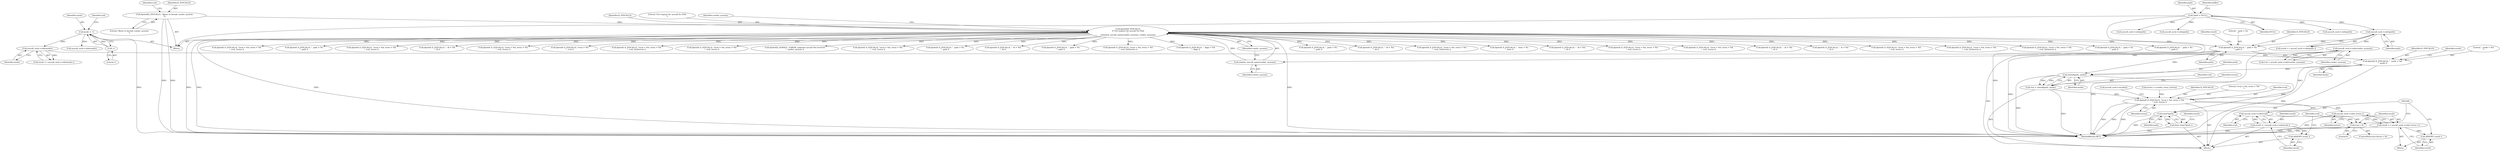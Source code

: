 digraph "0_htcondor_5e5571d1a431eb3c61977b6dd6ec90186ef79867_4@API" {
"1002313" [label="(Call,chmod(path, mode))"];
"1002289" [label="(Call,dprintf( D_SYSCALLS, \"  path = %s\n\", path ))"];
"1000224" [label="(Call,dprintf(D_SYSCALLS,\n\t\t\"Got request for syscall %s (%d)\n\",\n\t\tshadow_syscall_name(condor_sysnum), condor_sysnum))"];
"1000158" [label="(Call,dprintf(D_SYSCALLS, \"About to decode condor_sysnum\n\"))"];
"1000227" [label="(Call,shadow_syscall_name(condor_sysnum))"];
"1000163" [label="(Call,syscall_sock->code(condor_sysnum))"];
"1002285" [label="(Call,syscall_sock->code(path))"];
"1000146" [label="(Call,*path = NULL)"];
"1002299" [label="(Call,dprintf( D_SYSCALLS, \"  mode = %d\n\", mode ))"];
"1002295" [label="(Call,syscall_sock->code(mode))"];
"1000125" [label="(Call,mode = -1)"];
"1000127" [label="(Call,-1)"];
"1002311" [label="(Call,rval = chmod(path, mode))"];
"1002321" [label="(Call,dprintf( D_SYSCALLS, \"\trval = %d, errno = %d\n\", rval, terrno ))"];
"1002329" [label="(Call,syscall_sock->code(rval))"];
"1002327" [label="(Call,result = ( syscall_sock->code(rval) ))"];
"1002331" [label="(Call,ASSERT( result ))"];
"1002334" [label="(Call,rval < 0)"];
"1002340" [label="(Call,syscall_sock->code( terrno ))"];
"1002338" [label="(Call,result = ( syscall_sock->code( terrno ) ))"];
"1002342" [label="(Call,ASSERT( result ))"];
"1002345" [label="(Call,(char*)path)"];
"1002344" [label="(Call,free( (char*)path ))"];
"1002340" [label="(Call,syscall_sock->code( terrno ))"];
"1000637" [label="(Call,dprintf( D_SYSCALLS, \"\trval = %d, errno = %d\n\", rval, terrno ))"];
"1001470" [label="(Call,dprintf( D_SYSCALLS, \"  path = %s\n\", path ))"];
"1000148" [label="(Identifier,NULL)"];
"1000227" [label="(Call,shadow_syscall_name(condor_sysnum))"];
"1002315" [label="(Identifier,mode)"];
"1002299" [label="(Call,dprintf( D_SYSCALLS, \"  mode = %d\n\", mode ))"];
"1002282" [label="(Block,)"];
"1001339" [label="(Call,dprintf( D_SYSCALLS, \"\trval = %d, errno = %d\n\", rval, terrno ))"];
"1002326" [label="(Call,syscall_sock->encode())"];
"1000793" [label="(Call,dprintf( D_SYSCALLS, \"  fd = %d\n\", fd ))"];
"1002304" [label="(Identifier,result)"];
"1000161" [label="(Call,rval = syscall_sock->code(condor_sysnum))"];
"1002313" [label="(Call,chmod(path, mode))"];
"1002317" [label="(Identifier,terrno)"];
"1000374" [label="(Call,dprintf( D_SYSCALLS, \"\trval = %d, errno = %d\n\", rval, terrno ))"];
"1000131" [label="(Identifier,uid)"];
"1000107" [label="(Block,)"];
"1002343" [label="(Identifier,result)"];
"1002337" [label="(Block,)"];
"1002295" [label="(Call,syscall_sock->code(mode))"];
"1002325" [label="(Identifier,terrno)"];
"1002289" [label="(Call,dprintf( D_SYSCALLS, \"  path = %s\n\", path ))"];
"1000147" [label="(Identifier,path)"];
"1001682" [label="(Call,dprintf( D_SYSCALLS, \"\trval = %d\n\", rval ))"];
"1001623" [label="(Call,dprintf( D_SYSCALLS, \"\trval = %d, errno = %d\n\", rval, (int)terrno ))"];
"1002369" [label="(Call,syscall_sock->code(path))"];
"1002329" [label="(Call,syscall_sock->code(rval))"];
"1002211" [label="(Call,syscall_sock->code(path))"];
"1002286" [label="(Identifier,path)"];
"1000589" [label="(Call,dprintf( D_SYSCALLS, \"\trval = %d, errno = %d\n\", rval, terrno ))"];
"1002316" [label="(Call,terrno = (condor_errno_t)errno)"];
"1002463" [label="(Call,dprintf(D_ALWAYS, \"ERROR: unknown syscall %d received\n\", condor_sysnum ))"];
"1002338" [label="(Call,result = ( syscall_sock->code( terrno ) ))"];
"1000441" [label="(Call,dprintf( D_SYSCALLS, \"\trval = %d, errno = %d\n\", rval, terrno ))"];
"1002328" [label="(Identifier,result)"];
"1002292" [label="(Identifier,path)"];
"1001141" [label="(Call,dprintf( D_SYSCALLS, \"  path = %s\n\", path ))"];
"1002344" [label="(Call,free( (char*)path ))"];
"1000225" [label="(Identifier,D_SYSCALLS)"];
"1001386" [label="(Call,syscall_sock->code(mode))"];
"1000162" [label="(Identifier,rval)"];
"1002332" [label="(Identifier,result)"];
"1000160" [label="(Literal,\"About to decode condor_sysnum\n\")"];
"1000164" [label="(Identifier,condor_sysnum)"];
"1002321" [label="(Call,dprintf( D_SYSCALLS, \"\trval = %d, errno = %d\n\", rval, terrno ))"];
"1000146" [label="(Call,*path = NULL)"];
"1002327" [label="(Call,result = ( syscall_sock->code(rval) ))"];
"1002322" [label="(Identifier,D_SYSCALLS)"];
"1001055" [label="(Call,dprintf( D_SYSCALLS, \"  fd = %d\n\", fd ))"];
"1002283" [label="(Call,result = ( syscall_sock->code(path) ))"];
"1002373" [label="(Call,dprintf( D_SYSCALLS, \"  path = %s\n\", path ))"];
"1001730" [label="(Call,dprintf( D_SYSCALLS, \"\trval = %d, errno = %d\n\", rval, (int)terrno ))"];
"1000677" [label="(Call,dprintf( D_SYSCALLS, \"  flags = %d\n\", flags ))"];
"1002472" [label="(MethodReturn,RET)"];
"1002333" [label="(ControlStructure,if(rval < 0))"];
"1002108" [label="(Call,syscall_sock->code(path))"];
"1000128" [label="(Literal,1)"];
"1002296" [label="(Identifier,mode)"];
"1001380" [label="(Call,dprintf( D_SYSCALLS, \"  path = %s\n\", path ))"];
"1002293" [label="(Call,result = ( syscall_sock->code(mode) ))"];
"1002301" [label="(Literal,\"  mode = %d\n\")"];
"1000853" [label="(Call,dprintf( D_SYSCALLS, \"  fd = %d\n\", fd ))"];
"1001885" [label="(Call,dprintf( D_SYSCALLS, \"\trval = %d, errno = %d\n\", rval, (int)terrno ))"];
"1000226" [label="(Literal,\"Got request for syscall %s (%d)\n\")"];
"1002334" [label="(Call,rval < 0)"];
"1002336" [label="(Literal,0)"];
"1001225" [label="(Call,dprintf( D_SYSCALLS, \"  from = %s\n\", from ))"];
"1000159" [label="(Identifier,D_SYSCALLS)"];
"1000955" [label="(Call,dprintf( D_SYSCALLS, \"  fd = %d\n\", fd ))"];
"1002323" [label="(Literal,\"\trval = %d, errno = %d\n\")"];
"1002291" [label="(Literal,\"  path = %s\n\")"];
"1000125" [label="(Call,mode = -1)"];
"1000530" [label="(Call,dprintf( D_SYSCALLS, \"\trval = %d, errno = %d\n\", rval, terrno ))"];
"1000127" [label="(Call,-1)"];
"1002339" [label="(Identifier,result)"];
"1002311" [label="(Call,rval = chmod(path, mode))"];
"1002349" [label="(Identifier,result)"];
"1000319" [label="(Call,dprintf( D_SYSCALLS, \"\trval = %d, errno = %d\n\", rval, terrno ))"];
"1000231" [label="(Identifier,condor_sysnum)"];
"1002342" [label="(Call,ASSERT( result ))"];
"1002018" [label="(Call,dprintf( D_SYSCALLS, \"  fd = %d\n\", fd ))"];
"1002300" [label="(Identifier,D_SYSCALLS)"];
"1000158" [label="(Call,dprintf(D_SYSCALLS, \"About to decode condor_sysnum\n\"))"];
"1000126" [label="(Identifier,mode)"];
"1002290" [label="(Identifier,D_SYSCALLS)"];
"1002345" [label="(Call,(char*)path)"];
"1002347" [label="(Identifier,path)"];
"1001542" [label="(Call,dprintf( D_SYSCALLS, \"  fs = %d\n\", fd ))"];
"1000228" [label="(Identifier,condor_sysnum)"];
"1002330" [label="(Identifier,rval)"];
"1002341" [label="(Identifier,terrno)"];
"1000261" [label="(Call,dprintf( D_SYSCALLS, \"\trval = %d, errno = %d\n\", rval, terrno ))"];
"1000229" [label="(Identifier,condor_sysnum)"];
"1000163" [label="(Call,syscall_sock->code(condor_sysnum))"];
"1002331" [label="(Call,ASSERT( result ))"];
"1001814" [label="(Call,dprintf( D_SYSCALLS, \"\trval = %d, errno = %d\n\", rval, (int)terrno ))"];
"1000224" [label="(Call,dprintf(D_SYSCALLS,\n\t\t\"Got request for syscall %s (%d)\n\",\n\t\tshadow_syscall_name(condor_sysnum), condor_sysnum))"];
"1001961" [label="(Call,dprintf( D_SYSCALLS, \"\trval = %d, errno = %d\n\", rval, (int)terrno ))"];
"1002285" [label="(Call,syscall_sock->code(path))"];
"1002314" [label="(Identifier,path)"];
"1002112" [label="(Call,dprintf( D_SYSCALLS, \"  path = %s\n\", path ))"];
"1000151" [label="(Identifier,buffer)"];
"1002294" [label="(Identifier,result)"];
"1002302" [label="(Identifier,mode)"];
"1002335" [label="(Identifier,rval)"];
"1002324" [label="(Identifier,rval)"];
"1002312" [label="(Identifier,rval)"];
"1002215" [label="(Call,dprintf( D_SYSCALLS, \"  path = %s\n\", path ))"];
"1002313" -> "1002311"  [label="AST: "];
"1002313" -> "1002315"  [label="CFG: "];
"1002314" -> "1002313"  [label="AST: "];
"1002315" -> "1002313"  [label="AST: "];
"1002311" -> "1002313"  [label="CFG: "];
"1002313" -> "1002472"  [label="DDG: "];
"1002313" -> "1002311"  [label="DDG: "];
"1002313" -> "1002311"  [label="DDG: "];
"1002289" -> "1002313"  [label="DDG: "];
"1002299" -> "1002313"  [label="DDG: "];
"1002313" -> "1002345"  [label="DDG: "];
"1002289" -> "1002282"  [label="AST: "];
"1002289" -> "1002292"  [label="CFG: "];
"1002290" -> "1002289"  [label="AST: "];
"1002291" -> "1002289"  [label="AST: "];
"1002292" -> "1002289"  [label="AST: "];
"1002294" -> "1002289"  [label="CFG: "];
"1002289" -> "1002472"  [label="DDG: "];
"1000224" -> "1002289"  [label="DDG: "];
"1002285" -> "1002289"  [label="DDG: "];
"1002289" -> "1002299"  [label="DDG: "];
"1000224" -> "1000107"  [label="AST: "];
"1000224" -> "1000229"  [label="CFG: "];
"1000225" -> "1000224"  [label="AST: "];
"1000226" -> "1000224"  [label="AST: "];
"1000227" -> "1000224"  [label="AST: "];
"1000229" -> "1000224"  [label="AST: "];
"1000231" -> "1000224"  [label="CFG: "];
"1000224" -> "1002472"  [label="DDG: "];
"1000224" -> "1002472"  [label="DDG: "];
"1000224" -> "1002472"  [label="DDG: "];
"1000224" -> "1002472"  [label="DDG: "];
"1000158" -> "1000224"  [label="DDG: "];
"1000227" -> "1000224"  [label="DDG: "];
"1000224" -> "1000261"  [label="DDG: "];
"1000224" -> "1000319"  [label="DDG: "];
"1000224" -> "1000374"  [label="DDG: "];
"1000224" -> "1000441"  [label="DDG: "];
"1000224" -> "1000530"  [label="DDG: "];
"1000224" -> "1000589"  [label="DDG: "];
"1000224" -> "1000637"  [label="DDG: "];
"1000224" -> "1000677"  [label="DDG: "];
"1000224" -> "1000793"  [label="DDG: "];
"1000224" -> "1000853"  [label="DDG: "];
"1000224" -> "1000955"  [label="DDG: "];
"1000224" -> "1001055"  [label="DDG: "];
"1000224" -> "1001141"  [label="DDG: "];
"1000224" -> "1001225"  [label="DDG: "];
"1000224" -> "1001339"  [label="DDG: "];
"1000224" -> "1001380"  [label="DDG: "];
"1000224" -> "1001470"  [label="DDG: "];
"1000224" -> "1001542"  [label="DDG: "];
"1000224" -> "1001623"  [label="DDG: "];
"1000224" -> "1001682"  [label="DDG: "];
"1000224" -> "1001730"  [label="DDG: "];
"1000224" -> "1001814"  [label="DDG: "];
"1000224" -> "1001885"  [label="DDG: "];
"1000224" -> "1001961"  [label="DDG: "];
"1000224" -> "1002018"  [label="DDG: "];
"1000224" -> "1002112"  [label="DDG: "];
"1000224" -> "1002215"  [label="DDG: "];
"1000224" -> "1002373"  [label="DDG: "];
"1000224" -> "1002463"  [label="DDG: "];
"1000158" -> "1000107"  [label="AST: "];
"1000158" -> "1000160"  [label="CFG: "];
"1000159" -> "1000158"  [label="AST: "];
"1000160" -> "1000158"  [label="AST: "];
"1000162" -> "1000158"  [label="CFG: "];
"1000158" -> "1002472"  [label="DDG: "];
"1000158" -> "1002472"  [label="DDG: "];
"1000227" -> "1000228"  [label="CFG: "];
"1000228" -> "1000227"  [label="AST: "];
"1000229" -> "1000227"  [label="CFG: "];
"1000163" -> "1000227"  [label="DDG: "];
"1000163" -> "1000161"  [label="AST: "];
"1000163" -> "1000164"  [label="CFG: "];
"1000164" -> "1000163"  [label="AST: "];
"1000161" -> "1000163"  [label="CFG: "];
"1000163" -> "1002472"  [label="DDG: "];
"1000163" -> "1000161"  [label="DDG: "];
"1002285" -> "1002283"  [label="AST: "];
"1002285" -> "1002286"  [label="CFG: "];
"1002286" -> "1002285"  [label="AST: "];
"1002283" -> "1002285"  [label="CFG: "];
"1002285" -> "1002283"  [label="DDG: "];
"1000146" -> "1002285"  [label="DDG: "];
"1000146" -> "1000107"  [label="AST: "];
"1000146" -> "1000148"  [label="CFG: "];
"1000147" -> "1000146"  [label="AST: "];
"1000148" -> "1000146"  [label="AST: "];
"1000151" -> "1000146"  [label="CFG: "];
"1000146" -> "1002472"  [label="DDG: "];
"1000146" -> "1002108"  [label="DDG: "];
"1000146" -> "1002211"  [label="DDG: "];
"1000146" -> "1002369"  [label="DDG: "];
"1002299" -> "1002282"  [label="AST: "];
"1002299" -> "1002302"  [label="CFG: "];
"1002300" -> "1002299"  [label="AST: "];
"1002301" -> "1002299"  [label="AST: "];
"1002302" -> "1002299"  [label="AST: "];
"1002304" -> "1002299"  [label="CFG: "];
"1002299" -> "1002472"  [label="DDG: "];
"1002295" -> "1002299"  [label="DDG: "];
"1002299" -> "1002321"  [label="DDG: "];
"1002295" -> "1002293"  [label="AST: "];
"1002295" -> "1002296"  [label="CFG: "];
"1002296" -> "1002295"  [label="AST: "];
"1002293" -> "1002295"  [label="CFG: "];
"1002295" -> "1002293"  [label="DDG: "];
"1000125" -> "1002295"  [label="DDG: "];
"1000125" -> "1000107"  [label="AST: "];
"1000125" -> "1000127"  [label="CFG: "];
"1000126" -> "1000125"  [label="AST: "];
"1000127" -> "1000125"  [label="AST: "];
"1000131" -> "1000125"  [label="CFG: "];
"1000125" -> "1002472"  [label="DDG: "];
"1000127" -> "1000125"  [label="DDG: "];
"1000125" -> "1001386"  [label="DDG: "];
"1000127" -> "1000128"  [label="CFG: "];
"1000128" -> "1000127"  [label="AST: "];
"1002311" -> "1002282"  [label="AST: "];
"1002312" -> "1002311"  [label="AST: "];
"1002317" -> "1002311"  [label="CFG: "];
"1002311" -> "1002472"  [label="DDG: "];
"1002311" -> "1002321"  [label="DDG: "];
"1002321" -> "1002282"  [label="AST: "];
"1002321" -> "1002325"  [label="CFG: "];
"1002322" -> "1002321"  [label="AST: "];
"1002323" -> "1002321"  [label="AST: "];
"1002324" -> "1002321"  [label="AST: "];
"1002325" -> "1002321"  [label="AST: "];
"1002326" -> "1002321"  [label="CFG: "];
"1002321" -> "1002472"  [label="DDG: "];
"1002321" -> "1002472"  [label="DDG: "];
"1002321" -> "1002472"  [label="DDG: "];
"1002316" -> "1002321"  [label="DDG: "];
"1002321" -> "1002329"  [label="DDG: "];
"1002321" -> "1002340"  [label="DDG: "];
"1002329" -> "1002327"  [label="AST: "];
"1002329" -> "1002330"  [label="CFG: "];
"1002330" -> "1002329"  [label="AST: "];
"1002327" -> "1002329"  [label="CFG: "];
"1002329" -> "1002327"  [label="DDG: "];
"1002329" -> "1002334"  [label="DDG: "];
"1002327" -> "1002282"  [label="AST: "];
"1002328" -> "1002327"  [label="AST: "];
"1002332" -> "1002327"  [label="CFG: "];
"1002327" -> "1002472"  [label="DDG: "];
"1002327" -> "1002331"  [label="DDG: "];
"1002331" -> "1002282"  [label="AST: "];
"1002331" -> "1002332"  [label="CFG: "];
"1002332" -> "1002331"  [label="AST: "];
"1002335" -> "1002331"  [label="CFG: "];
"1002334" -> "1002333"  [label="AST: "];
"1002334" -> "1002336"  [label="CFG: "];
"1002335" -> "1002334"  [label="AST: "];
"1002336" -> "1002334"  [label="AST: "];
"1002339" -> "1002334"  [label="CFG: "];
"1002346" -> "1002334"  [label="CFG: "];
"1002334" -> "1002472"  [label="DDG: "];
"1002334" -> "1002472"  [label="DDG: "];
"1002340" -> "1002338"  [label="AST: "];
"1002340" -> "1002341"  [label="CFG: "];
"1002341" -> "1002340"  [label="AST: "];
"1002338" -> "1002340"  [label="CFG: "];
"1002340" -> "1002472"  [label="DDG: "];
"1002340" -> "1002338"  [label="DDG: "];
"1002338" -> "1002337"  [label="AST: "];
"1002339" -> "1002338"  [label="AST: "];
"1002343" -> "1002338"  [label="CFG: "];
"1002338" -> "1002472"  [label="DDG: "];
"1002338" -> "1002342"  [label="DDG: "];
"1002342" -> "1002337"  [label="AST: "];
"1002342" -> "1002343"  [label="CFG: "];
"1002343" -> "1002342"  [label="AST: "];
"1002346" -> "1002342"  [label="CFG: "];
"1002345" -> "1002344"  [label="AST: "];
"1002345" -> "1002347"  [label="CFG: "];
"1002346" -> "1002345"  [label="AST: "];
"1002347" -> "1002345"  [label="AST: "];
"1002344" -> "1002345"  [label="CFG: "];
"1002345" -> "1002472"  [label="DDG: "];
"1002345" -> "1002344"  [label="DDG: "];
"1002344" -> "1002282"  [label="AST: "];
"1002349" -> "1002344"  [label="CFG: "];
"1002344" -> "1002472"  [label="DDG: "];
}
